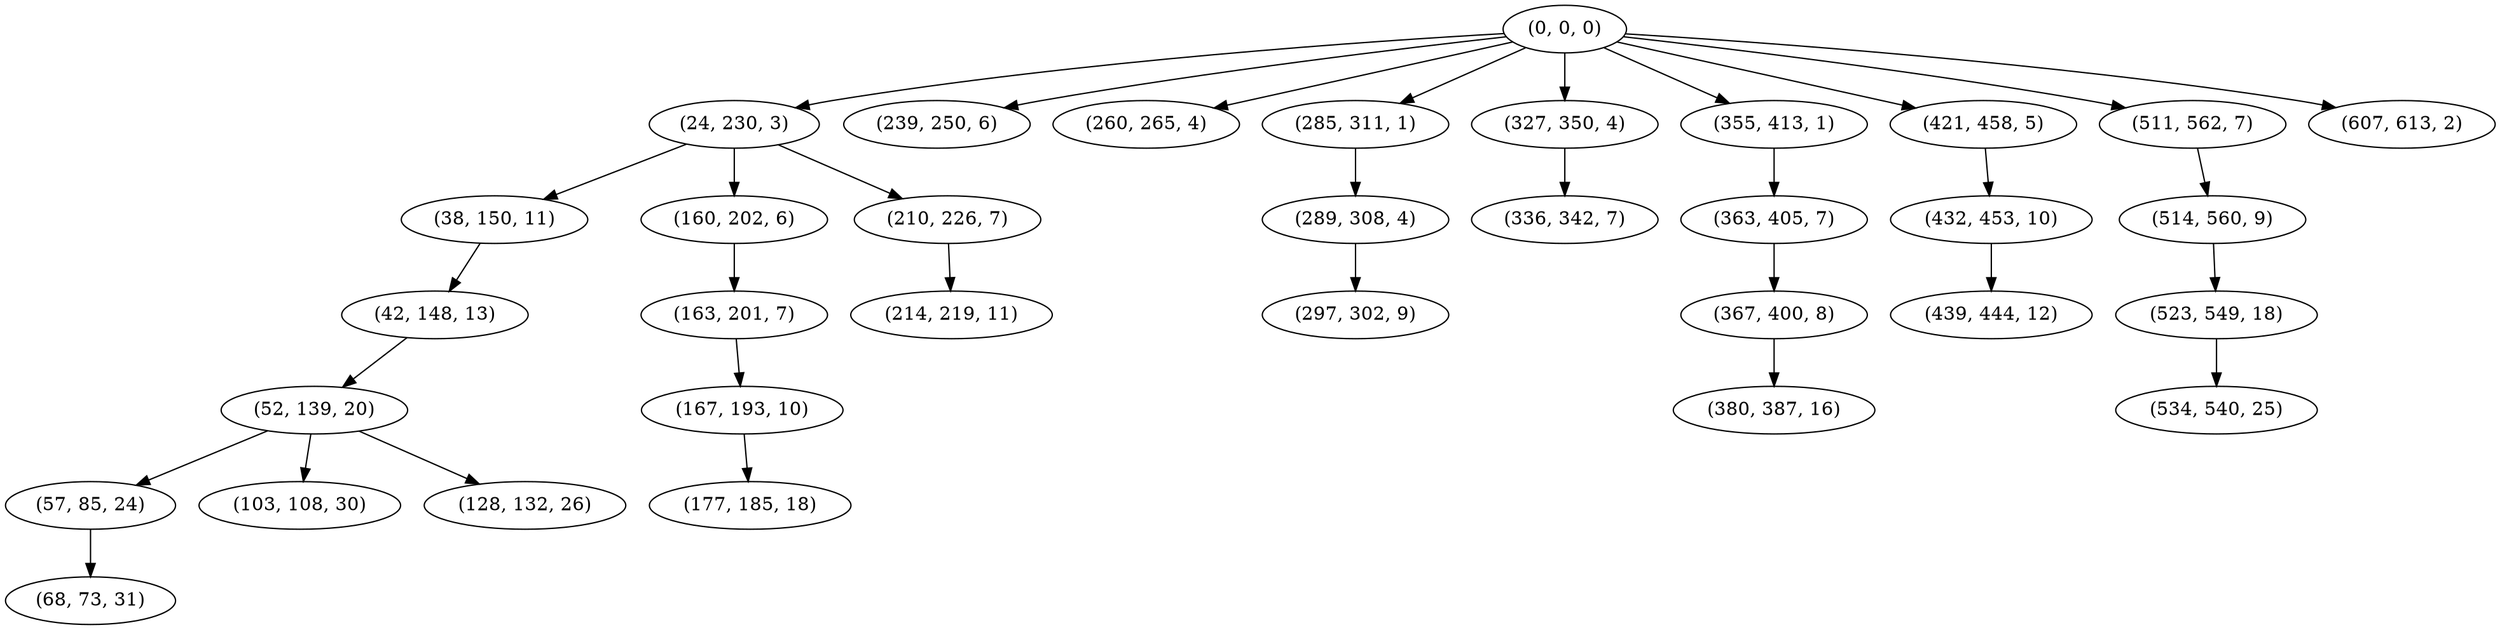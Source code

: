 digraph tree {
    "(0, 0, 0)";
    "(24, 230, 3)";
    "(38, 150, 11)";
    "(42, 148, 13)";
    "(52, 139, 20)";
    "(57, 85, 24)";
    "(68, 73, 31)";
    "(103, 108, 30)";
    "(128, 132, 26)";
    "(160, 202, 6)";
    "(163, 201, 7)";
    "(167, 193, 10)";
    "(177, 185, 18)";
    "(210, 226, 7)";
    "(214, 219, 11)";
    "(239, 250, 6)";
    "(260, 265, 4)";
    "(285, 311, 1)";
    "(289, 308, 4)";
    "(297, 302, 9)";
    "(327, 350, 4)";
    "(336, 342, 7)";
    "(355, 413, 1)";
    "(363, 405, 7)";
    "(367, 400, 8)";
    "(380, 387, 16)";
    "(421, 458, 5)";
    "(432, 453, 10)";
    "(439, 444, 12)";
    "(511, 562, 7)";
    "(514, 560, 9)";
    "(523, 549, 18)";
    "(534, 540, 25)";
    "(607, 613, 2)";
    "(0, 0, 0)" -> "(24, 230, 3)";
    "(0, 0, 0)" -> "(239, 250, 6)";
    "(0, 0, 0)" -> "(260, 265, 4)";
    "(0, 0, 0)" -> "(285, 311, 1)";
    "(0, 0, 0)" -> "(327, 350, 4)";
    "(0, 0, 0)" -> "(355, 413, 1)";
    "(0, 0, 0)" -> "(421, 458, 5)";
    "(0, 0, 0)" -> "(511, 562, 7)";
    "(0, 0, 0)" -> "(607, 613, 2)";
    "(24, 230, 3)" -> "(38, 150, 11)";
    "(24, 230, 3)" -> "(160, 202, 6)";
    "(24, 230, 3)" -> "(210, 226, 7)";
    "(38, 150, 11)" -> "(42, 148, 13)";
    "(42, 148, 13)" -> "(52, 139, 20)";
    "(52, 139, 20)" -> "(57, 85, 24)";
    "(52, 139, 20)" -> "(103, 108, 30)";
    "(52, 139, 20)" -> "(128, 132, 26)";
    "(57, 85, 24)" -> "(68, 73, 31)";
    "(160, 202, 6)" -> "(163, 201, 7)";
    "(163, 201, 7)" -> "(167, 193, 10)";
    "(167, 193, 10)" -> "(177, 185, 18)";
    "(210, 226, 7)" -> "(214, 219, 11)";
    "(285, 311, 1)" -> "(289, 308, 4)";
    "(289, 308, 4)" -> "(297, 302, 9)";
    "(327, 350, 4)" -> "(336, 342, 7)";
    "(355, 413, 1)" -> "(363, 405, 7)";
    "(363, 405, 7)" -> "(367, 400, 8)";
    "(367, 400, 8)" -> "(380, 387, 16)";
    "(421, 458, 5)" -> "(432, 453, 10)";
    "(432, 453, 10)" -> "(439, 444, 12)";
    "(511, 562, 7)" -> "(514, 560, 9)";
    "(514, 560, 9)" -> "(523, 549, 18)";
    "(523, 549, 18)" -> "(534, 540, 25)";
}

